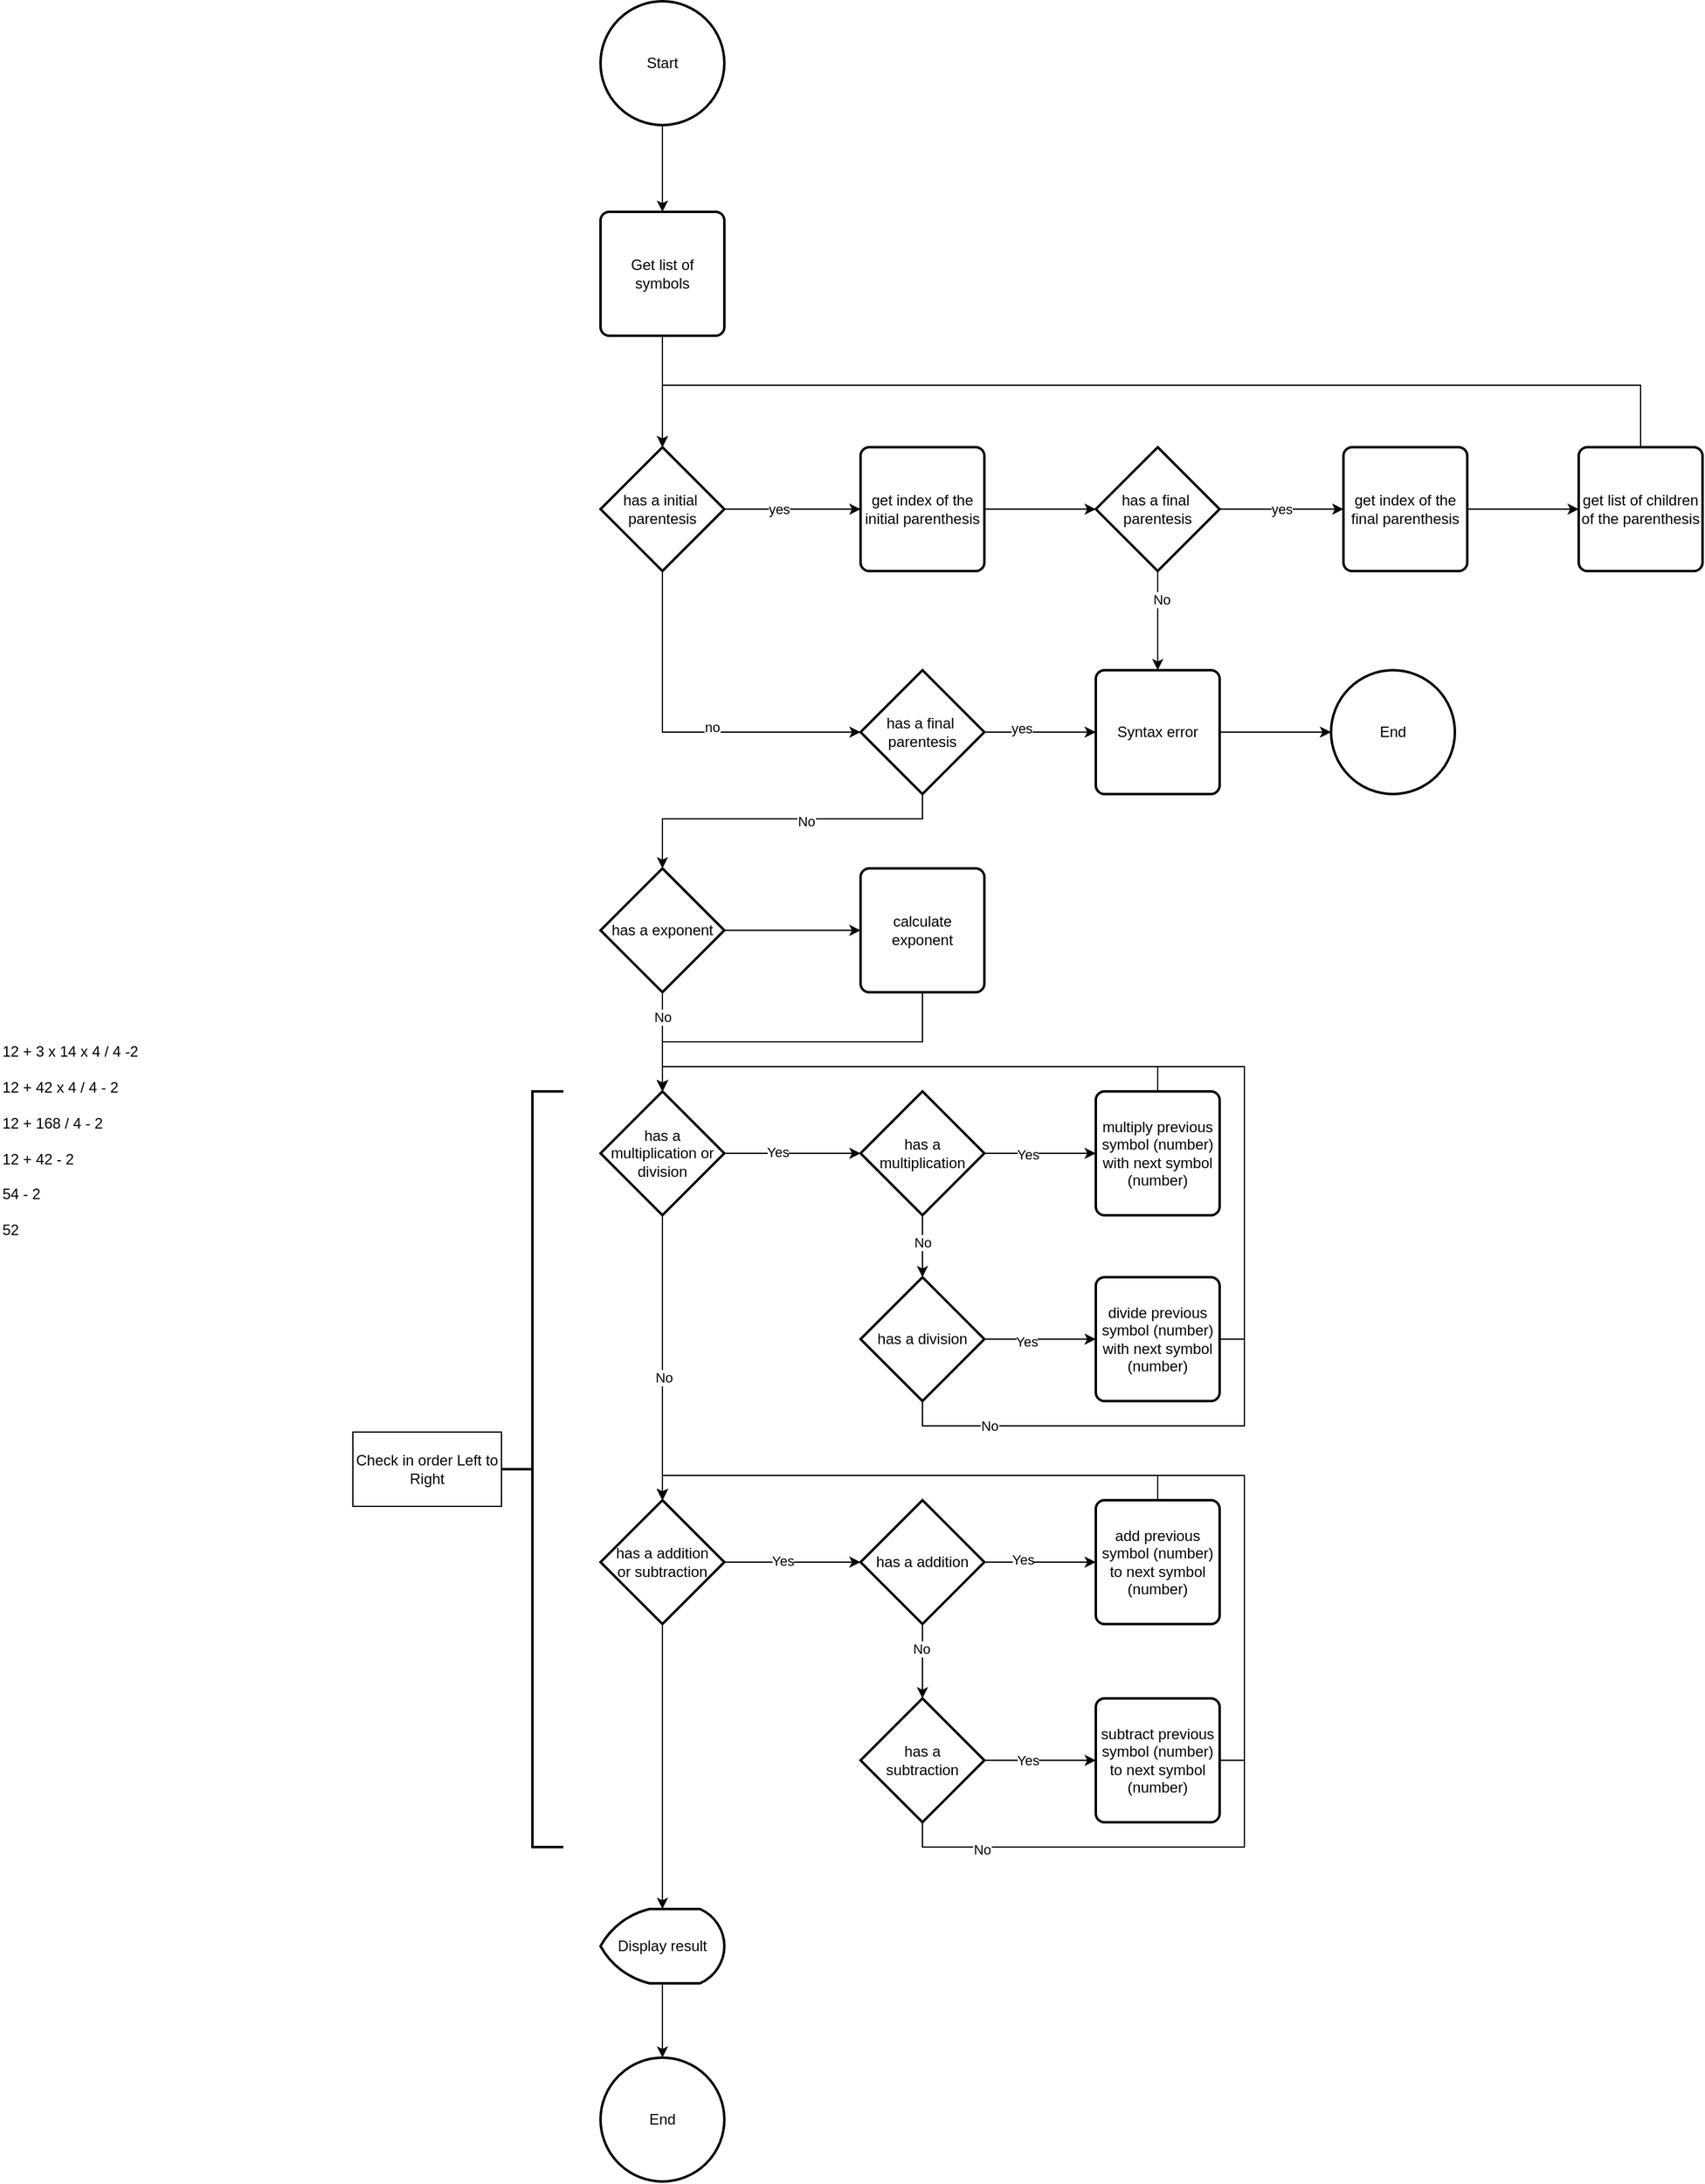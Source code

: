 <mxfile version="14.4.3" type="device"><diagram id="KkuwKvkmi2avvdf8ayCV" name="Page-1"><mxGraphModel dx="2765" dy="1638" grid="1" gridSize="10" guides="1" tooltips="1" connect="1" arrows="1" fold="1" page="0" pageScale="1" pageWidth="1600" pageHeight="1200" math="0" shadow="0"><root><mxCell id="0"/><mxCell id="1" parent="0"/><mxCell id="Bos5LTIhKCcef-y_-9j0-23" style="edgeStyle=orthogonalEdgeStyle;rounded=0;orthogonalLoop=1;jettySize=auto;html=1;exitX=0.5;exitY=1;exitDx=0;exitDy=0;entryX=0.5;entryY=0;entryDx=0;entryDy=0;entryPerimeter=0;" edge="1" parent="1" source="Bos5LTIhKCcef-y_-9j0-1" target="Bos5LTIhKCcef-y_-9j0-3"><mxGeometry relative="1" as="geometry"/></mxCell><mxCell id="Bos5LTIhKCcef-y_-9j0-1" value="Get list of symbols" style="rounded=1;whiteSpace=wrap;html=1;absoluteArcSize=1;arcSize=14;strokeWidth=2;" vertex="1" parent="1"><mxGeometry x="170" y="250" width="100" height="100" as="geometry"/></mxCell><mxCell id="Bos5LTIhKCcef-y_-9j0-24" style="edgeStyle=orthogonalEdgeStyle;rounded=0;orthogonalLoop=1;jettySize=auto;html=1;exitX=0.5;exitY=1;exitDx=0;exitDy=0;exitPerimeter=0;entryX=0.5;entryY=0;entryDx=0;entryDy=0;" edge="1" parent="1" source="Bos5LTIhKCcef-y_-9j0-2" target="Bos5LTIhKCcef-y_-9j0-1"><mxGeometry relative="1" as="geometry"/></mxCell><mxCell id="Bos5LTIhKCcef-y_-9j0-2" value="Start" style="strokeWidth=2;html=1;shape=mxgraph.flowchart.start_2;whiteSpace=wrap;" vertex="1" parent="1"><mxGeometry x="170" y="80" width="100" height="100" as="geometry"/></mxCell><mxCell id="Bos5LTIhKCcef-y_-9j0-6" style="edgeStyle=orthogonalEdgeStyle;rounded=0;orthogonalLoop=1;jettySize=auto;html=1;exitX=1;exitY=0.5;exitDx=0;exitDy=0;exitPerimeter=0;entryX=0;entryY=0.5;entryDx=0;entryDy=0;" edge="1" parent="1" source="Bos5LTIhKCcef-y_-9j0-3" target="Bos5LTIhKCcef-y_-9j0-4"><mxGeometry relative="1" as="geometry"/></mxCell><mxCell id="Bos5LTIhKCcef-y_-9j0-7" value="yes" style="edgeLabel;html=1;align=center;verticalAlign=middle;resizable=0;points=[];" vertex="1" connectable="0" parent="Bos5LTIhKCcef-y_-9j0-6"><mxGeometry x="-0.339" y="-3" relative="1" as="geometry"><mxPoint x="7.14" y="-3" as="offset"/></mxGeometry></mxCell><mxCell id="Bos5LTIhKCcef-y_-9j0-10" style="edgeStyle=orthogonalEdgeStyle;rounded=0;orthogonalLoop=1;jettySize=auto;html=1;exitX=0.5;exitY=1;exitDx=0;exitDy=0;exitPerimeter=0;entryX=0;entryY=0.5;entryDx=0;entryDy=0;entryPerimeter=0;" edge="1" parent="1" source="Bos5LTIhKCcef-y_-9j0-3" target="Bos5LTIhKCcef-y_-9j0-8"><mxGeometry relative="1" as="geometry"/></mxCell><mxCell id="Bos5LTIhKCcef-y_-9j0-11" value="no" style="edgeLabel;html=1;align=center;verticalAlign=middle;resizable=0;points=[];" vertex="1" connectable="0" parent="Bos5LTIhKCcef-y_-9j0-10"><mxGeometry x="0.17" y="4" relative="1" as="geometry"><mxPoint as="offset"/></mxGeometry></mxCell><mxCell id="Bos5LTIhKCcef-y_-9j0-3" value="has a initial&amp;nbsp;&lt;br&gt;parentesis" style="strokeWidth=2;html=1;shape=mxgraph.flowchart.decision;whiteSpace=wrap;" vertex="1" parent="1"><mxGeometry x="170" y="440" width="100" height="100" as="geometry"/></mxCell><mxCell id="Bos5LTIhKCcef-y_-9j0-18" style="edgeStyle=orthogonalEdgeStyle;rounded=0;orthogonalLoop=1;jettySize=auto;html=1;exitX=1;exitY=0.5;exitDx=0;exitDy=0;entryX=0;entryY=0.5;entryDx=0;entryDy=0;entryPerimeter=0;" edge="1" parent="1" source="Bos5LTIhKCcef-y_-9j0-4" target="Bos5LTIhKCcef-y_-9j0-17"><mxGeometry relative="1" as="geometry"/></mxCell><mxCell id="Bos5LTIhKCcef-y_-9j0-4" value="get index of the initial parenthesis" style="rounded=1;whiteSpace=wrap;html=1;absoluteArcSize=1;arcSize=14;strokeWidth=2;" vertex="1" parent="1"><mxGeometry x="380" y="440" width="100" height="100" as="geometry"/></mxCell><mxCell id="Bos5LTIhKCcef-y_-9j0-40" style="edgeStyle=orthogonalEdgeStyle;rounded=0;orthogonalLoop=1;jettySize=auto;html=1;exitX=1;exitY=0.5;exitDx=0;exitDy=0;entryX=0;entryY=0.5;entryDx=0;entryDy=0;" edge="1" parent="1" source="Bos5LTIhKCcef-y_-9j0-5" target="Bos5LTIhKCcef-y_-9j0-39"><mxGeometry relative="1" as="geometry"/></mxCell><mxCell id="Bos5LTIhKCcef-y_-9j0-5" value="get index of the final parenthesis" style="rounded=1;whiteSpace=wrap;html=1;absoluteArcSize=1;arcSize=14;strokeWidth=2;" vertex="1" parent="1"><mxGeometry x="770" y="440" width="100" height="100" as="geometry"/></mxCell><mxCell id="Bos5LTIhKCcef-y_-9j0-12" value="yes" style="edgeStyle=orthogonalEdgeStyle;rounded=0;orthogonalLoop=1;jettySize=auto;html=1;exitX=1;exitY=0.5;exitDx=0;exitDy=0;exitPerimeter=0;entryX=0;entryY=0.5;entryDx=0;entryDy=0;" edge="1" parent="1" source="Bos5LTIhKCcef-y_-9j0-17" target="Bos5LTIhKCcef-y_-9j0-5"><mxGeometry relative="1" as="geometry"/></mxCell><mxCell id="Bos5LTIhKCcef-y_-9j0-19" style="edgeStyle=orthogonalEdgeStyle;rounded=0;orthogonalLoop=1;jettySize=auto;html=1;exitX=1;exitY=0.5;exitDx=0;exitDy=0;exitPerimeter=0;entryX=0;entryY=0.5;entryDx=0;entryDy=0;" edge="1" parent="1" source="Bos5LTIhKCcef-y_-9j0-8" target="Bos5LTIhKCcef-y_-9j0-13"><mxGeometry relative="1" as="geometry"/></mxCell><mxCell id="Bos5LTIhKCcef-y_-9j0-20" value="yes" style="edgeLabel;html=1;align=center;verticalAlign=middle;resizable=0;points=[];" vertex="1" connectable="0" parent="Bos5LTIhKCcef-y_-9j0-19"><mxGeometry x="-0.37" y="3" relative="1" as="geometry"><mxPoint x="1" as="offset"/></mxGeometry></mxCell><mxCell id="Bos5LTIhKCcef-y_-9j0-26" style="edgeStyle=orthogonalEdgeStyle;rounded=0;orthogonalLoop=1;jettySize=auto;html=1;exitX=0.5;exitY=1;exitDx=0;exitDy=0;exitPerimeter=0;entryX=0.5;entryY=0;entryDx=0;entryDy=0;entryPerimeter=0;" edge="1" parent="1" source="Bos5LTIhKCcef-y_-9j0-8" target="Bos5LTIhKCcef-y_-9j0-25"><mxGeometry relative="1" as="geometry"><Array as="points"><mxPoint x="430" y="740"/><mxPoint x="220" y="740"/></Array></mxGeometry></mxCell><mxCell id="Bos5LTIhKCcef-y_-9j0-27" value="No" style="edgeLabel;html=1;align=center;verticalAlign=middle;resizable=0;points=[];" vertex="1" connectable="0" parent="Bos5LTIhKCcef-y_-9j0-26"><mxGeometry x="-0.153" y="2" relative="1" as="geometry"><mxPoint as="offset"/></mxGeometry></mxCell><mxCell id="Bos5LTIhKCcef-y_-9j0-8" value="has a final&amp;nbsp;&lt;br&gt;parentesis" style="strokeWidth=2;html=1;shape=mxgraph.flowchart.decision;whiteSpace=wrap;" vertex="1" parent="1"><mxGeometry x="380" y="620" width="100" height="100" as="geometry"/></mxCell><mxCell id="Bos5LTIhKCcef-y_-9j0-38" style="edgeStyle=orthogonalEdgeStyle;rounded=0;orthogonalLoop=1;jettySize=auto;html=1;exitX=1;exitY=0.5;exitDx=0;exitDy=0;entryX=0;entryY=0.5;entryDx=0;entryDy=0;entryPerimeter=0;" edge="1" parent="1" source="Bos5LTIhKCcef-y_-9j0-13" target="Bos5LTIhKCcef-y_-9j0-37"><mxGeometry relative="1" as="geometry"/></mxCell><mxCell id="Bos5LTIhKCcef-y_-9j0-13" value="Syntax error" style="rounded=1;whiteSpace=wrap;html=1;absoluteArcSize=1;arcSize=14;strokeWidth=2;" vertex="1" parent="1"><mxGeometry x="570" y="620" width="100" height="100" as="geometry"/></mxCell><mxCell id="Bos5LTIhKCcef-y_-9j0-21" style="edgeStyle=orthogonalEdgeStyle;rounded=0;orthogonalLoop=1;jettySize=auto;html=1;exitX=0.5;exitY=1;exitDx=0;exitDy=0;exitPerimeter=0;entryX=0.5;entryY=0;entryDx=0;entryDy=0;" edge="1" parent="1" source="Bos5LTIhKCcef-y_-9j0-17" target="Bos5LTIhKCcef-y_-9j0-13"><mxGeometry relative="1" as="geometry"/></mxCell><mxCell id="Bos5LTIhKCcef-y_-9j0-22" value="No" style="edgeLabel;html=1;align=center;verticalAlign=middle;resizable=0;points=[];" vertex="1" connectable="0" parent="Bos5LTIhKCcef-y_-9j0-21"><mxGeometry x="-0.423" y="3" relative="1" as="geometry"><mxPoint as="offset"/></mxGeometry></mxCell><mxCell id="Bos5LTIhKCcef-y_-9j0-17" value="has a final&amp;nbsp;&lt;br&gt;parentesis" style="strokeWidth=2;html=1;shape=mxgraph.flowchart.decision;whiteSpace=wrap;" vertex="1" parent="1"><mxGeometry x="570" y="440" width="100" height="100" as="geometry"/></mxCell><mxCell id="Bos5LTIhKCcef-y_-9j0-28" style="edgeStyle=orthogonalEdgeStyle;rounded=0;orthogonalLoop=1;jettySize=auto;html=1;exitX=1;exitY=0.5;exitDx=0;exitDy=0;exitPerimeter=0;entryX=0;entryY=0.5;entryDx=0;entryDy=0;" edge="1" parent="1" source="Bos5LTIhKCcef-y_-9j0-25" target="Bos5LTIhKCcef-y_-9j0-29"><mxGeometry relative="1" as="geometry"><mxPoint x="440" y="830" as="targetPoint"/></mxGeometry></mxCell><mxCell id="Bos5LTIhKCcef-y_-9j0-34" value="No" style="edgeStyle=orthogonalEdgeStyle;rounded=0;orthogonalLoop=1;jettySize=auto;html=1;exitX=0.5;exitY=1;exitDx=0;exitDy=0;exitPerimeter=0;entryX=0.5;entryY=0;entryDx=0;entryDy=0;entryPerimeter=0;" edge="1" parent="1" source="Bos5LTIhKCcef-y_-9j0-25" target="Bos5LTIhKCcef-y_-9j0-30"><mxGeometry x="-0.5" relative="1" as="geometry"><mxPoint as="offset"/></mxGeometry></mxCell><mxCell id="Bos5LTIhKCcef-y_-9j0-25" value="has a exponent" style="strokeWidth=2;html=1;shape=mxgraph.flowchart.decision;whiteSpace=wrap;" vertex="1" parent="1"><mxGeometry x="170" y="780" width="100" height="100" as="geometry"/></mxCell><mxCell id="Bos5LTIhKCcef-y_-9j0-42" style="edgeStyle=orthogonalEdgeStyle;rounded=0;orthogonalLoop=1;jettySize=auto;html=1;exitX=0.5;exitY=1;exitDx=0;exitDy=0;entryX=0.5;entryY=0;entryDx=0;entryDy=0;entryPerimeter=0;" edge="1" parent="1" source="Bos5LTIhKCcef-y_-9j0-29" target="Bos5LTIhKCcef-y_-9j0-30"><mxGeometry relative="1" as="geometry"><Array as="points"><mxPoint x="430" y="920"/><mxPoint x="220" y="920"/></Array></mxGeometry></mxCell><mxCell id="Bos5LTIhKCcef-y_-9j0-29" value="calculate exponent" style="rounded=1;whiteSpace=wrap;html=1;absoluteArcSize=1;arcSize=14;strokeWidth=2;" vertex="1" parent="1"><mxGeometry x="380" y="780" width="100" height="100" as="geometry"/></mxCell><mxCell id="Bos5LTIhKCcef-y_-9j0-35" style="edgeStyle=orthogonalEdgeStyle;rounded=0;orthogonalLoop=1;jettySize=auto;html=1;exitX=0.5;exitY=1;exitDx=0;exitDy=0;exitPerimeter=0;entryX=0.5;entryY=0;entryDx=0;entryDy=0;entryPerimeter=0;" edge="1" parent="1" source="Bos5LTIhKCcef-y_-9j0-30" target="Bos5LTIhKCcef-y_-9j0-32"><mxGeometry relative="1" as="geometry"/></mxCell><mxCell id="Bos5LTIhKCcef-y_-9j0-36" value="No" style="edgeLabel;html=1;align=center;verticalAlign=middle;resizable=0;points=[];" vertex="1" connectable="0" parent="Bos5LTIhKCcef-y_-9j0-35"><mxGeometry x="0.137" y="1" relative="1" as="geometry"><mxPoint as="offset"/></mxGeometry></mxCell><mxCell id="Bos5LTIhKCcef-y_-9j0-44" style="edgeStyle=orthogonalEdgeStyle;rounded=0;orthogonalLoop=1;jettySize=auto;html=1;entryX=0;entryY=0.5;entryDx=0;entryDy=0;exitX=1;exitY=0.5;exitDx=0;exitDy=0;exitPerimeter=0;" edge="1" parent="1" source="Bos5LTIhKCcef-y_-9j0-60" target="Bos5LTIhKCcef-y_-9j0-43"><mxGeometry relative="1" as="geometry"><mxPoint x="460" y="1010" as="sourcePoint"/></mxGeometry></mxCell><mxCell id="Bos5LTIhKCcef-y_-9j0-45" value="Yes" style="edgeLabel;html=1;align=center;verticalAlign=middle;resizable=0;points=[];" vertex="1" connectable="0" parent="Bos5LTIhKCcef-y_-9j0-44"><mxGeometry x="-0.221" y="-1" relative="1" as="geometry"><mxPoint as="offset"/></mxGeometry></mxCell><mxCell id="Bos5LTIhKCcef-y_-9j0-61" style="edgeStyle=orthogonalEdgeStyle;rounded=0;orthogonalLoop=1;jettySize=auto;html=1;exitX=1;exitY=0.5;exitDx=0;exitDy=0;exitPerimeter=0;entryX=0;entryY=0.5;entryDx=0;entryDy=0;entryPerimeter=0;" edge="1" parent="1" source="Bos5LTIhKCcef-y_-9j0-30" target="Bos5LTIhKCcef-y_-9j0-60"><mxGeometry relative="1" as="geometry"/></mxCell><mxCell id="Bos5LTIhKCcef-y_-9j0-64" value="Yes" style="edgeLabel;html=1;align=center;verticalAlign=middle;resizable=0;points=[];" vertex="1" connectable="0" parent="Bos5LTIhKCcef-y_-9j0-61"><mxGeometry x="-0.218" y="1" relative="1" as="geometry"><mxPoint as="offset"/></mxGeometry></mxCell><mxCell id="Bos5LTIhKCcef-y_-9j0-30" value="has a multiplication or division" style="strokeWidth=2;html=1;shape=mxgraph.flowchart.decision;whiteSpace=wrap;" vertex="1" parent="1"><mxGeometry x="170" y="960" width="100" height="100" as="geometry"/></mxCell><mxCell id="Bos5LTIhKCcef-y_-9j0-51" style="edgeStyle=orthogonalEdgeStyle;rounded=0;orthogonalLoop=1;jettySize=auto;html=1;exitX=1;exitY=0.5;exitDx=0;exitDy=0;exitPerimeter=0;entryX=0;entryY=0.5;entryDx=0;entryDy=0;" edge="1" parent="1" source="Bos5LTIhKCcef-y_-9j0-31" target="Bos5LTIhKCcef-y_-9j0-50"><mxGeometry relative="1" as="geometry"/></mxCell><mxCell id="Bos5LTIhKCcef-y_-9j0-65" value="Yes" style="edgeLabel;html=1;align=center;verticalAlign=middle;resizable=0;points=[];" vertex="1" connectable="0" parent="Bos5LTIhKCcef-y_-9j0-51"><mxGeometry x="-0.244" y="-2" relative="1" as="geometry"><mxPoint as="offset"/></mxGeometry></mxCell><mxCell id="Bos5LTIhKCcef-y_-9j0-68" style="edgeStyle=orthogonalEdgeStyle;rounded=0;orthogonalLoop=1;jettySize=auto;html=1;exitX=0.5;exitY=1;exitDx=0;exitDy=0;exitPerimeter=0;entryX=0.5;entryY=0;entryDx=0;entryDy=0;entryPerimeter=0;" edge="1" parent="1" source="Bos5LTIhKCcef-y_-9j0-31" target="Bos5LTIhKCcef-y_-9j0-30"><mxGeometry relative="1" as="geometry"><Array as="points"><mxPoint x="430" y="1230"/><mxPoint x="690" y="1230"/><mxPoint x="690" y="940"/><mxPoint x="220" y="940"/></Array></mxGeometry></mxCell><mxCell id="Bos5LTIhKCcef-y_-9j0-69" value="No" style="edgeLabel;html=1;align=center;verticalAlign=middle;resizable=0;points=[];" vertex="1" connectable="0" parent="Bos5LTIhKCcef-y_-9j0-68"><mxGeometry x="-0.86" relative="1" as="geometry"><mxPoint as="offset"/></mxGeometry></mxCell><mxCell id="Bos5LTIhKCcef-y_-9j0-31" value="has a division" style="strokeWidth=2;html=1;shape=mxgraph.flowchart.decision;whiteSpace=wrap;" vertex="1" parent="1"><mxGeometry x="380" y="1110" width="100" height="100" as="geometry"/></mxCell><mxCell id="Bos5LTIhKCcef-y_-9j0-71" style="edgeStyle=orthogonalEdgeStyle;rounded=0;orthogonalLoop=1;jettySize=auto;html=1;exitX=1;exitY=0.5;exitDx=0;exitDy=0;exitPerimeter=0;entryX=0;entryY=0.5;entryDx=0;entryDy=0;entryPerimeter=0;" edge="1" parent="1" source="Bos5LTIhKCcef-y_-9j0-32" target="Bos5LTIhKCcef-y_-9j0-70"><mxGeometry relative="1" as="geometry"/></mxCell><mxCell id="Bos5LTIhKCcef-y_-9j0-72" value="Yes" style="edgeLabel;html=1;align=center;verticalAlign=middle;resizable=0;points=[];" vertex="1" connectable="0" parent="Bos5LTIhKCcef-y_-9j0-71"><mxGeometry x="-0.151" y="1" relative="1" as="geometry"><mxPoint as="offset"/></mxGeometry></mxCell><mxCell id="Bos5LTIhKCcef-y_-9j0-88" style="edgeStyle=orthogonalEdgeStyle;rounded=0;orthogonalLoop=1;jettySize=auto;html=1;exitX=0.5;exitY=1;exitDx=0;exitDy=0;exitPerimeter=0;entryX=0.5;entryY=0;entryDx=0;entryDy=0;entryPerimeter=0;" edge="1" parent="1" source="Bos5LTIhKCcef-y_-9j0-32" target="Bos5LTIhKCcef-y_-9j0-87"><mxGeometry relative="1" as="geometry"/></mxCell><mxCell id="Bos5LTIhKCcef-y_-9j0-32" value="has a addition &lt;br&gt;or subtraction" style="strokeWidth=2;html=1;shape=mxgraph.flowchart.decision;whiteSpace=wrap;" vertex="1" parent="1"><mxGeometry x="170" y="1290" width="100" height="100" as="geometry"/></mxCell><mxCell id="Bos5LTIhKCcef-y_-9j0-80" style="edgeStyle=orthogonalEdgeStyle;rounded=0;orthogonalLoop=1;jettySize=auto;html=1;exitX=1;exitY=0.5;exitDx=0;exitDy=0;exitPerimeter=0;entryX=0;entryY=0.5;entryDx=0;entryDy=0;" edge="1" parent="1" source="Bos5LTIhKCcef-y_-9j0-33" target="Bos5LTIhKCcef-y_-9j0-79"><mxGeometry relative="1" as="geometry"/></mxCell><mxCell id="Bos5LTIhKCcef-y_-9j0-81" value="Yes" style="edgeLabel;html=1;align=center;verticalAlign=middle;resizable=0;points=[];" vertex="1" connectable="0" parent="Bos5LTIhKCcef-y_-9j0-80"><mxGeometry x="-0.217" relative="1" as="geometry"><mxPoint as="offset"/></mxGeometry></mxCell><mxCell id="Bos5LTIhKCcef-y_-9j0-83" style="edgeStyle=orthogonalEdgeStyle;rounded=0;orthogonalLoop=1;jettySize=auto;html=1;exitX=0.5;exitY=1;exitDx=0;exitDy=0;exitPerimeter=0;entryX=0.5;entryY=0;entryDx=0;entryDy=0;entryPerimeter=0;" edge="1" parent="1" source="Bos5LTIhKCcef-y_-9j0-33" target="Bos5LTIhKCcef-y_-9j0-32"><mxGeometry relative="1" as="geometry"><Array as="points"><mxPoint x="430" y="1570"/><mxPoint x="690" y="1570"/><mxPoint x="690" y="1270"/><mxPoint x="220" y="1270"/></Array></mxGeometry></mxCell><mxCell id="Bos5LTIhKCcef-y_-9j0-84" value="No" style="edgeLabel;html=1;align=center;verticalAlign=middle;resizable=0;points=[];" vertex="1" connectable="0" parent="Bos5LTIhKCcef-y_-9j0-83"><mxGeometry x="-0.876" y="-2" relative="1" as="geometry"><mxPoint x="1" as="offset"/></mxGeometry></mxCell><mxCell id="Bos5LTIhKCcef-y_-9j0-33" value="has a &lt;br&gt;subtraction" style="strokeWidth=2;html=1;shape=mxgraph.flowchart.decision;whiteSpace=wrap;" vertex="1" parent="1"><mxGeometry x="380" y="1450" width="100" height="100" as="geometry"/></mxCell><mxCell id="Bos5LTIhKCcef-y_-9j0-37" value="End" style="strokeWidth=2;html=1;shape=mxgraph.flowchart.start_2;whiteSpace=wrap;" vertex="1" parent="1"><mxGeometry x="760" y="620" width="100" height="100" as="geometry"/></mxCell><mxCell id="Bos5LTIhKCcef-y_-9j0-41" style="edgeStyle=orthogonalEdgeStyle;rounded=0;orthogonalLoop=1;jettySize=auto;html=1;exitX=0.5;exitY=0;exitDx=0;exitDy=0;entryX=0.5;entryY=0;entryDx=0;entryDy=0;entryPerimeter=0;" edge="1" parent="1" source="Bos5LTIhKCcef-y_-9j0-39" target="Bos5LTIhKCcef-y_-9j0-3"><mxGeometry relative="1" as="geometry"><Array as="points"><mxPoint x="1010" y="390"/><mxPoint x="220" y="390"/></Array></mxGeometry></mxCell><mxCell id="Bos5LTIhKCcef-y_-9j0-39" value="get list of children of the parenthesis" style="rounded=1;whiteSpace=wrap;html=1;absoluteArcSize=1;arcSize=14;strokeWidth=2;" vertex="1" parent="1"><mxGeometry x="960" y="440" width="100" height="100" as="geometry"/></mxCell><mxCell id="Bos5LTIhKCcef-y_-9j0-66" style="edgeStyle=orthogonalEdgeStyle;rounded=0;orthogonalLoop=1;jettySize=auto;html=1;exitX=0.5;exitY=0;exitDx=0;exitDy=0;entryX=0.5;entryY=0;entryDx=0;entryDy=0;entryPerimeter=0;" edge="1" parent="1" source="Bos5LTIhKCcef-y_-9j0-43" target="Bos5LTIhKCcef-y_-9j0-30"><mxGeometry relative="1" as="geometry"/></mxCell><mxCell id="Bos5LTIhKCcef-y_-9j0-43" value="multiply previous symbol (number) with next symbol (number)" style="rounded=1;whiteSpace=wrap;html=1;absoluteArcSize=1;arcSize=14;strokeWidth=2;" vertex="1" parent="1"><mxGeometry x="570" y="960" width="100" height="100" as="geometry"/></mxCell><mxCell id="Bos5LTIhKCcef-y_-9j0-67" style="edgeStyle=orthogonalEdgeStyle;rounded=0;orthogonalLoop=1;jettySize=auto;html=1;exitX=1;exitY=0.5;exitDx=0;exitDy=0;entryX=0.5;entryY=0;entryDx=0;entryDy=0;entryPerimeter=0;" edge="1" parent="1" source="Bos5LTIhKCcef-y_-9j0-50" target="Bos5LTIhKCcef-y_-9j0-30"><mxGeometry relative="1" as="geometry"/></mxCell><mxCell id="Bos5LTIhKCcef-y_-9j0-50" value="divide previous symbol (number) with next symbol (number)" style="rounded=1;whiteSpace=wrap;html=1;absoluteArcSize=1;arcSize=14;strokeWidth=2;" vertex="1" parent="1"><mxGeometry x="570" y="1110" width="100" height="100" as="geometry"/></mxCell><mxCell id="Bos5LTIhKCcef-y_-9j0-56" value="" style="strokeWidth=2;html=1;shape=mxgraph.flowchart.annotation_2;align=left;labelPosition=right;pointerEvents=1;" vertex="1" parent="1"><mxGeometry x="90" y="960" width="50" height="610" as="geometry"/></mxCell><mxCell id="Bos5LTIhKCcef-y_-9j0-58" value="Check in order Left to Right" style="whiteSpace=wrap;html=1;" vertex="1" parent="1"><mxGeometry x="-30" y="1235" width="120" height="60" as="geometry"/></mxCell><mxCell id="Bos5LTIhKCcef-y_-9j0-59" value="12 + 3 x 14 x 4 / 4 -2&lt;br&gt;&lt;br&gt;12 + 42 x 4 / 4 - 2&lt;br&gt;&lt;br&gt;12 + 168 / 4 - 2&lt;br&gt;&lt;br&gt;12 + 42 - 2&lt;br&gt;&lt;br&gt;54 - 2&lt;br&gt;&lt;br&gt;52" style="text;html=1;align=left;verticalAlign=middle;resizable=0;points=[];autosize=1;" vertex="1" parent="1"><mxGeometry x="-315" y="920" width="130" height="160" as="geometry"/></mxCell><mxCell id="Bos5LTIhKCcef-y_-9j0-62" style="edgeStyle=orthogonalEdgeStyle;rounded=0;orthogonalLoop=1;jettySize=auto;html=1;exitX=0.5;exitY=1;exitDx=0;exitDy=0;exitPerimeter=0;entryX=0.5;entryY=0;entryDx=0;entryDy=0;entryPerimeter=0;" edge="1" parent="1" source="Bos5LTIhKCcef-y_-9j0-60" target="Bos5LTIhKCcef-y_-9j0-31"><mxGeometry relative="1" as="geometry"/></mxCell><mxCell id="Bos5LTIhKCcef-y_-9j0-63" value="No" style="edgeLabel;html=1;align=center;verticalAlign=middle;resizable=0;points=[];" vertex="1" connectable="0" parent="Bos5LTIhKCcef-y_-9j0-62"><mxGeometry x="-0.12" relative="1" as="geometry"><mxPoint as="offset"/></mxGeometry></mxCell><mxCell id="Bos5LTIhKCcef-y_-9j0-60" value="has a multiplication" style="strokeWidth=2;html=1;shape=mxgraph.flowchart.decision;whiteSpace=wrap;" vertex="1" parent="1"><mxGeometry x="380" y="960" width="100" height="100" as="geometry"/></mxCell><mxCell id="Bos5LTIhKCcef-y_-9j0-74" style="edgeStyle=orthogonalEdgeStyle;rounded=0;orthogonalLoop=1;jettySize=auto;html=1;exitX=1;exitY=0.5;exitDx=0;exitDy=0;exitPerimeter=0;entryX=0;entryY=0.5;entryDx=0;entryDy=0;" edge="1" parent="1" source="Bos5LTIhKCcef-y_-9j0-70" target="Bos5LTIhKCcef-y_-9j0-73"><mxGeometry relative="1" as="geometry"/></mxCell><mxCell id="Bos5LTIhKCcef-y_-9j0-77" value="Yes" style="edgeLabel;html=1;align=center;verticalAlign=middle;resizable=0;points=[];" vertex="1" connectable="0" parent="Bos5LTIhKCcef-y_-9j0-74"><mxGeometry x="-0.322" y="2" relative="1" as="geometry"><mxPoint as="offset"/></mxGeometry></mxCell><mxCell id="Bos5LTIhKCcef-y_-9j0-76" style="edgeStyle=orthogonalEdgeStyle;rounded=0;orthogonalLoop=1;jettySize=auto;html=1;exitX=0.5;exitY=1;exitDx=0;exitDy=0;exitPerimeter=0;entryX=0.5;entryY=0;entryDx=0;entryDy=0;entryPerimeter=0;" edge="1" parent="1" source="Bos5LTIhKCcef-y_-9j0-70" target="Bos5LTIhKCcef-y_-9j0-33"><mxGeometry relative="1" as="geometry"/></mxCell><mxCell id="Bos5LTIhKCcef-y_-9j0-78" value="No" style="edgeLabel;html=1;align=center;verticalAlign=middle;resizable=0;points=[];" vertex="1" connectable="0" parent="Bos5LTIhKCcef-y_-9j0-76"><mxGeometry x="-0.328" y="-1" relative="1" as="geometry"><mxPoint as="offset"/></mxGeometry></mxCell><mxCell id="Bos5LTIhKCcef-y_-9j0-70" value="has a addition" style="strokeWidth=2;html=1;shape=mxgraph.flowchart.decision;whiteSpace=wrap;" vertex="1" parent="1"><mxGeometry x="380" y="1290" width="100" height="100" as="geometry"/></mxCell><mxCell id="Bos5LTIhKCcef-y_-9j0-75" style="edgeStyle=orthogonalEdgeStyle;rounded=0;orthogonalLoop=1;jettySize=auto;html=1;exitX=0.5;exitY=0;exitDx=0;exitDy=0;entryX=0.5;entryY=0;entryDx=0;entryDy=0;entryPerimeter=0;" edge="1" parent="1" source="Bos5LTIhKCcef-y_-9j0-73" target="Bos5LTIhKCcef-y_-9j0-32"><mxGeometry relative="1" as="geometry"/></mxCell><mxCell id="Bos5LTIhKCcef-y_-9j0-73" value="add previous symbol (number) to next symbol (number)" style="rounded=1;whiteSpace=wrap;html=1;absoluteArcSize=1;arcSize=14;strokeWidth=2;" vertex="1" parent="1"><mxGeometry x="570" y="1290" width="100" height="100" as="geometry"/></mxCell><mxCell id="Bos5LTIhKCcef-y_-9j0-82" style="edgeStyle=orthogonalEdgeStyle;rounded=0;orthogonalLoop=1;jettySize=auto;html=1;exitX=1;exitY=0.5;exitDx=0;exitDy=0;entryX=0.5;entryY=0;entryDx=0;entryDy=0;entryPerimeter=0;" edge="1" parent="1" source="Bos5LTIhKCcef-y_-9j0-79" target="Bos5LTIhKCcef-y_-9j0-32"><mxGeometry relative="1" as="geometry"/></mxCell><mxCell id="Bos5LTIhKCcef-y_-9j0-79" value="subtract previous symbol (number) to next symbol (number)" style="rounded=1;whiteSpace=wrap;html=1;absoluteArcSize=1;arcSize=14;strokeWidth=2;" vertex="1" parent="1"><mxGeometry x="570" y="1450" width="100" height="100" as="geometry"/></mxCell><mxCell id="Bos5LTIhKCcef-y_-9j0-90" style="edgeStyle=orthogonalEdgeStyle;rounded=0;orthogonalLoop=1;jettySize=auto;html=1;exitX=0.5;exitY=1;exitDx=0;exitDy=0;exitPerimeter=0;entryX=0.5;entryY=0;entryDx=0;entryDy=0;entryPerimeter=0;" edge="1" parent="1" source="Bos5LTIhKCcef-y_-9j0-87" target="Bos5LTIhKCcef-y_-9j0-89"><mxGeometry relative="1" as="geometry"/></mxCell><mxCell id="Bos5LTIhKCcef-y_-9j0-87" value="Display result" style="strokeWidth=2;html=1;shape=mxgraph.flowchart.display;whiteSpace=wrap;align=center;" vertex="1" parent="1"><mxGeometry x="170" y="1620" width="100" height="60" as="geometry"/></mxCell><mxCell id="Bos5LTIhKCcef-y_-9j0-89" value="End" style="strokeWidth=2;html=1;shape=mxgraph.flowchart.start_2;whiteSpace=wrap;" vertex="1" parent="1"><mxGeometry x="170" y="1740" width="100" height="100" as="geometry"/></mxCell></root></mxGraphModel></diagram></mxfile>